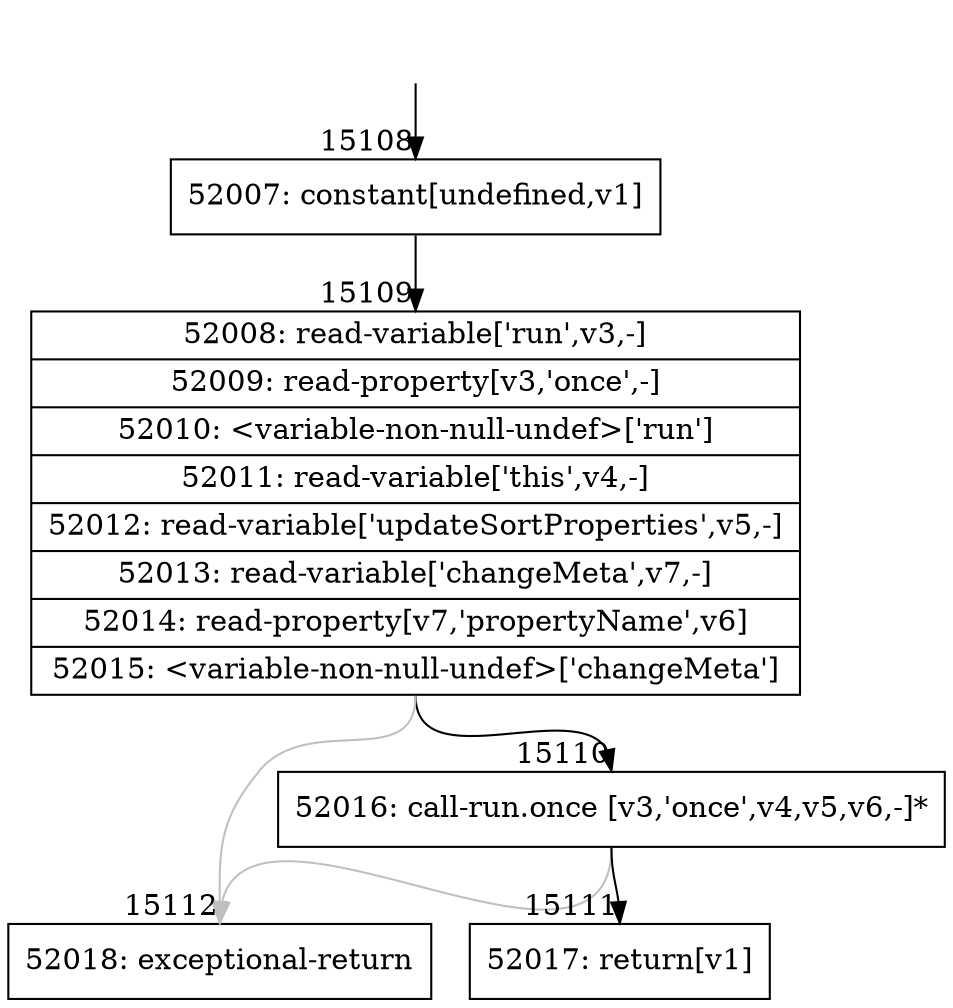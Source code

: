 digraph {
rankdir="TD"
BB_entry1276[shape=none,label=""];
BB_entry1276 -> BB15108 [tailport=s, headport=n, headlabel="    15108"]
BB15108 [shape=record label="{52007: constant[undefined,v1]}" ] 
BB15108 -> BB15109 [tailport=s, headport=n, headlabel="      15109"]
BB15109 [shape=record label="{52008: read-variable['run',v3,-]|52009: read-property[v3,'once',-]|52010: \<variable-non-null-undef\>['run']|52011: read-variable['this',v4,-]|52012: read-variable['updateSortProperties',v5,-]|52013: read-variable['changeMeta',v7,-]|52014: read-property[v7,'propertyName',v6]|52015: \<variable-non-null-undef\>['changeMeta']}" ] 
BB15109 -> BB15110 [tailport=s, headport=n, headlabel="      15110"]
BB15109 -> BB15112 [tailport=s, headport=n, color=gray, headlabel="      15112"]
BB15110 [shape=record label="{52016: call-run.once [v3,'once',v4,v5,v6,-]*}" ] 
BB15110 -> BB15111 [tailport=s, headport=n, headlabel="      15111"]
BB15110 -> BB15112 [tailport=s, headport=n, color=gray]
BB15111 [shape=record label="{52017: return[v1]}" ] 
BB15112 [shape=record label="{52018: exceptional-return}" ] 
//#$~ 27802
}
